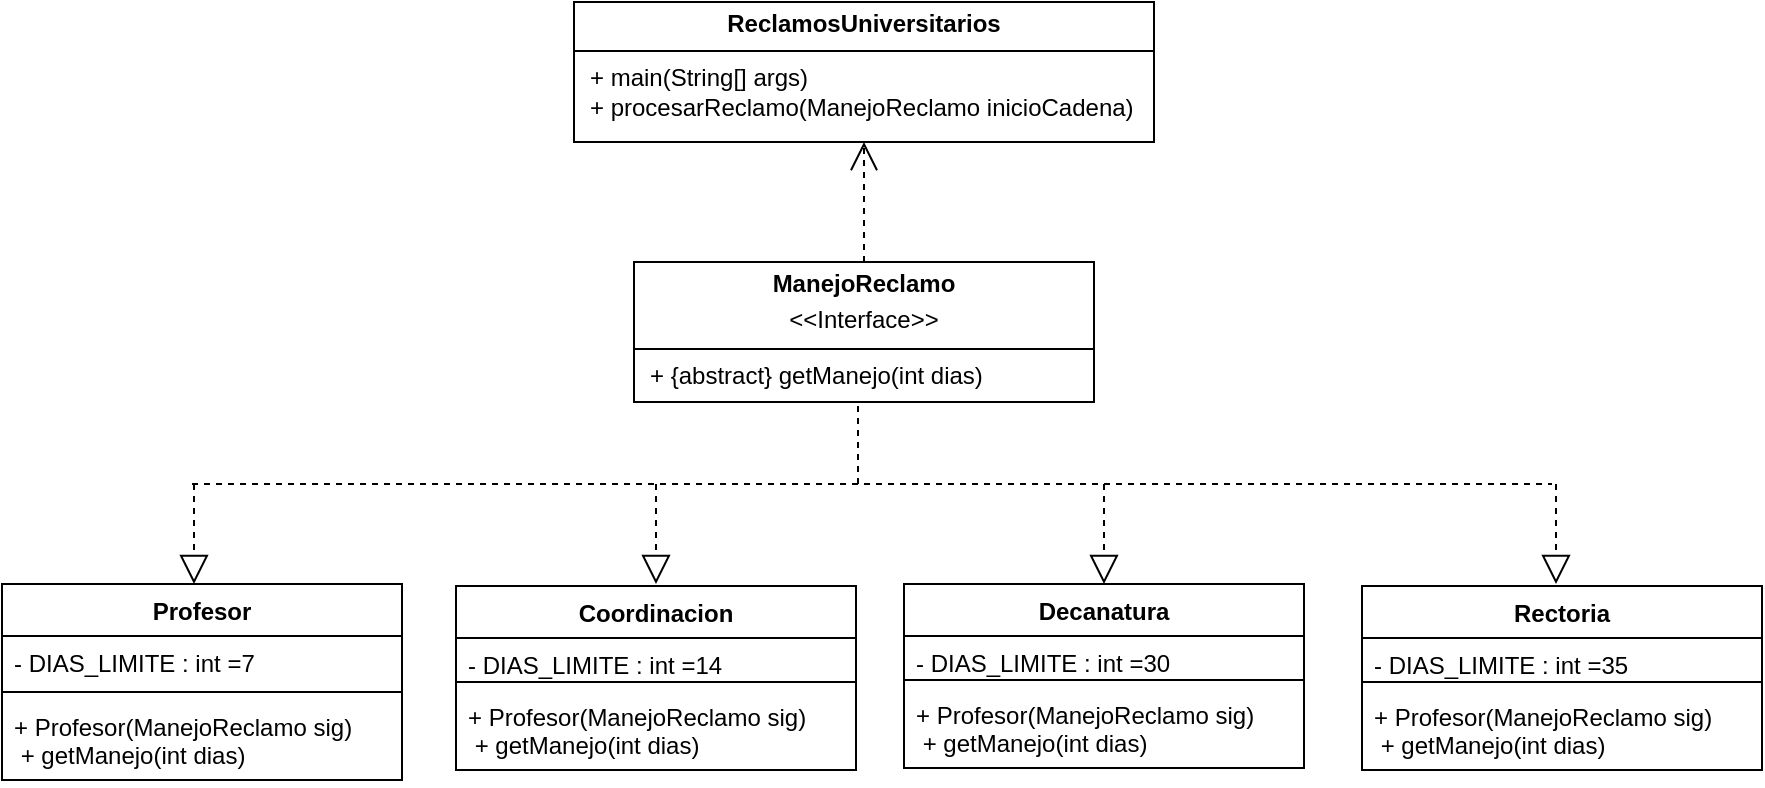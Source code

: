 <mxfile version="26.2.14">
  <diagram id="C5RBs43oDa-KdzZeNtuy" name="Page-1">
    <mxGraphModel dx="1416" dy="1781" grid="1" gridSize="10" guides="1" tooltips="1" connect="1" arrows="1" fold="1" page="1" pageScale="1" pageWidth="827" pageHeight="1169" math="0" shadow="0">
      <root>
        <mxCell id="WIyWlLk6GJQsqaUBKTNV-0" />
        <mxCell id="WIyWlLk6GJQsqaUBKTNV-1" parent="WIyWlLk6GJQsqaUBKTNV-0" />
        <mxCell id="6Z-fEolWgcH76Msf51tz-0" value="Profesor" style="swimlane;fontStyle=1;align=center;verticalAlign=top;childLayout=stackLayout;horizontal=1;startSize=26;horizontalStack=0;resizeParent=1;resizeParentMax=0;resizeLast=0;collapsible=1;marginBottom=0;whiteSpace=wrap;html=1;" vertex="1" parent="WIyWlLk6GJQsqaUBKTNV-1">
          <mxGeometry x="65" y="280" width="200" height="98" as="geometry" />
        </mxCell>
        <mxCell id="6Z-fEolWgcH76Msf51tz-1" value="- DIAS_LIMITE : int =7" style="text;strokeColor=none;fillColor=none;align=left;verticalAlign=top;spacingLeft=4;spacingRight=4;overflow=hidden;rotatable=0;points=[[0,0.5],[1,0.5]];portConstraint=eastwest;whiteSpace=wrap;html=1;" vertex="1" parent="6Z-fEolWgcH76Msf51tz-0">
          <mxGeometry y="26" width="200" height="24" as="geometry" />
        </mxCell>
        <mxCell id="6Z-fEolWgcH76Msf51tz-2" value="" style="line;strokeWidth=1;fillColor=none;align=left;verticalAlign=middle;spacingTop=-1;spacingLeft=3;spacingRight=3;rotatable=0;labelPosition=right;points=[];portConstraint=eastwest;strokeColor=inherit;" vertex="1" parent="6Z-fEolWgcH76Msf51tz-0">
          <mxGeometry y="50" width="200" height="8" as="geometry" />
        </mxCell>
        <mxCell id="6Z-fEolWgcH76Msf51tz-3" value="&lt;div&gt;+ Profesor(ManejoReclamo sig)&lt;/div&gt;&lt;div&gt;&amp;nbsp;+ getManejo(int dias)&lt;/div&gt;" style="text;strokeColor=none;fillColor=none;align=left;verticalAlign=top;spacingLeft=4;spacingRight=4;overflow=hidden;rotatable=0;points=[[0,0.5],[1,0.5]];portConstraint=eastwest;whiteSpace=wrap;html=1;" vertex="1" parent="6Z-fEolWgcH76Msf51tz-0">
          <mxGeometry y="58" width="200" height="40" as="geometry" />
        </mxCell>
        <mxCell id="6Z-fEolWgcH76Msf51tz-4" value="Coordinacion" style="swimlane;fontStyle=1;align=center;verticalAlign=top;childLayout=stackLayout;horizontal=1;startSize=26;horizontalStack=0;resizeParent=1;resizeParentMax=0;resizeLast=0;collapsible=1;marginBottom=0;whiteSpace=wrap;html=1;" vertex="1" parent="WIyWlLk6GJQsqaUBKTNV-1">
          <mxGeometry x="292" y="281" width="200" height="92" as="geometry" />
        </mxCell>
        <mxCell id="6Z-fEolWgcH76Msf51tz-5" value="- DIAS_LIMITE : int =14" style="text;strokeColor=none;fillColor=none;align=left;verticalAlign=top;spacingLeft=4;spacingRight=4;overflow=hidden;rotatable=0;points=[[0,0.5],[1,0.5]];portConstraint=eastwest;whiteSpace=wrap;html=1;" vertex="1" parent="6Z-fEolWgcH76Msf51tz-4">
          <mxGeometry y="26" width="200" height="18" as="geometry" />
        </mxCell>
        <mxCell id="6Z-fEolWgcH76Msf51tz-6" value="" style="line;strokeWidth=1;fillColor=none;align=left;verticalAlign=middle;spacingTop=-1;spacingLeft=3;spacingRight=3;rotatable=0;labelPosition=right;points=[];portConstraint=eastwest;strokeColor=inherit;" vertex="1" parent="6Z-fEolWgcH76Msf51tz-4">
          <mxGeometry y="44" width="200" height="8" as="geometry" />
        </mxCell>
        <mxCell id="6Z-fEolWgcH76Msf51tz-7" value="&lt;div&gt;+ Profesor(ManejoReclamo sig)&lt;/div&gt;&lt;div&gt;&amp;nbsp;+ getManejo(int dias)&lt;/div&gt;" style="text;strokeColor=none;fillColor=none;align=left;verticalAlign=top;spacingLeft=4;spacingRight=4;overflow=hidden;rotatable=0;points=[[0,0.5],[1,0.5]];portConstraint=eastwest;whiteSpace=wrap;html=1;" vertex="1" parent="6Z-fEolWgcH76Msf51tz-4">
          <mxGeometry y="52" width="200" height="40" as="geometry" />
        </mxCell>
        <mxCell id="6Z-fEolWgcH76Msf51tz-8" value="Decanatura" style="swimlane;fontStyle=1;align=center;verticalAlign=top;childLayout=stackLayout;horizontal=1;startSize=26;horizontalStack=0;resizeParent=1;resizeParentMax=0;resizeLast=0;collapsible=1;marginBottom=0;whiteSpace=wrap;html=1;" vertex="1" parent="WIyWlLk6GJQsqaUBKTNV-1">
          <mxGeometry x="516" y="280" width="200" height="92" as="geometry" />
        </mxCell>
        <mxCell id="6Z-fEolWgcH76Msf51tz-9" value="- DIAS_LIMITE : int =30" style="text;strokeColor=none;fillColor=none;align=left;verticalAlign=top;spacingLeft=4;spacingRight=4;overflow=hidden;rotatable=0;points=[[0,0.5],[1,0.5]];portConstraint=eastwest;whiteSpace=wrap;html=1;" vertex="1" parent="6Z-fEolWgcH76Msf51tz-8">
          <mxGeometry y="26" width="200" height="18" as="geometry" />
        </mxCell>
        <mxCell id="6Z-fEolWgcH76Msf51tz-10" value="" style="line;strokeWidth=1;fillColor=none;align=left;verticalAlign=middle;spacingTop=-1;spacingLeft=3;spacingRight=3;rotatable=0;labelPosition=right;points=[];portConstraint=eastwest;strokeColor=inherit;" vertex="1" parent="6Z-fEolWgcH76Msf51tz-8">
          <mxGeometry y="44" width="200" height="8" as="geometry" />
        </mxCell>
        <mxCell id="6Z-fEolWgcH76Msf51tz-11" value="&lt;div&gt;+ Profesor(ManejoReclamo sig)&lt;/div&gt;&lt;div&gt;&amp;nbsp;+ getManejo(int dias)&lt;/div&gt;" style="text;strokeColor=none;fillColor=none;align=left;verticalAlign=top;spacingLeft=4;spacingRight=4;overflow=hidden;rotatable=0;points=[[0,0.5],[1,0.5]];portConstraint=eastwest;whiteSpace=wrap;html=1;" vertex="1" parent="6Z-fEolWgcH76Msf51tz-8">
          <mxGeometry y="52" width="200" height="40" as="geometry" />
        </mxCell>
        <mxCell id="6Z-fEolWgcH76Msf51tz-12" value="Rectoria" style="swimlane;fontStyle=1;align=center;verticalAlign=top;childLayout=stackLayout;horizontal=1;startSize=26;horizontalStack=0;resizeParent=1;resizeParentMax=0;resizeLast=0;collapsible=1;marginBottom=0;whiteSpace=wrap;html=1;" vertex="1" parent="WIyWlLk6GJQsqaUBKTNV-1">
          <mxGeometry x="745" y="281" width="200" height="92" as="geometry" />
        </mxCell>
        <mxCell id="6Z-fEolWgcH76Msf51tz-13" value="- DIAS_LIMITE : int =35" style="text;strokeColor=none;fillColor=none;align=left;verticalAlign=top;spacingLeft=4;spacingRight=4;overflow=hidden;rotatable=0;points=[[0,0.5],[1,0.5]];portConstraint=eastwest;whiteSpace=wrap;html=1;" vertex="1" parent="6Z-fEolWgcH76Msf51tz-12">
          <mxGeometry y="26" width="200" height="18" as="geometry" />
        </mxCell>
        <mxCell id="6Z-fEolWgcH76Msf51tz-14" value="" style="line;strokeWidth=1;fillColor=none;align=left;verticalAlign=middle;spacingTop=-1;spacingLeft=3;spacingRight=3;rotatable=0;labelPosition=right;points=[];portConstraint=eastwest;strokeColor=inherit;" vertex="1" parent="6Z-fEolWgcH76Msf51tz-12">
          <mxGeometry y="44" width="200" height="8" as="geometry" />
        </mxCell>
        <mxCell id="6Z-fEolWgcH76Msf51tz-15" value="&lt;div&gt;+ Profesor(ManejoReclamo sig)&lt;/div&gt;&lt;div&gt;&amp;nbsp;+ getManejo(int dias)&lt;/div&gt;" style="text;strokeColor=none;fillColor=none;align=left;verticalAlign=top;spacingLeft=4;spacingRight=4;overflow=hidden;rotatable=0;points=[[0,0.5],[1,0.5]];portConstraint=eastwest;whiteSpace=wrap;html=1;" vertex="1" parent="6Z-fEolWgcH76Msf51tz-12">
          <mxGeometry y="52" width="200" height="40" as="geometry" />
        </mxCell>
        <mxCell id="6Z-fEolWgcH76Msf51tz-20" value="&lt;p style=&quot;margin: 4px 0px 0px; text-align: center;&quot;&gt;&lt;b&gt;ManejoReclamo&lt;/b&gt;&lt;/p&gt;&lt;p style=&quot;margin: 4px 0px 0px; text-align: center;&quot;&gt;&amp;lt;&amp;lt;Interface&amp;gt;&amp;gt;&lt;/p&gt;&lt;hr size=&quot;1&quot; style=&quot;border-style:solid;&quot;&gt;&lt;p style=&quot;margin:0px;margin-left:8px;&quot;&gt;+ {abstract} getManejo(int dias)&lt;/p&gt;" style="verticalAlign=top;align=left;overflow=fill;html=1;whiteSpace=wrap;" vertex="1" parent="WIyWlLk6GJQsqaUBKTNV-1">
          <mxGeometry x="381" y="119" width="230" height="70" as="geometry" />
        </mxCell>
        <mxCell id="6Z-fEolWgcH76Msf51tz-21" value="&lt;p style=&quot;margin: 4px 0px 0px; text-align: center;&quot;&gt;&lt;b&gt;ReclamosUniversitarios&lt;/b&gt;&lt;/p&gt;&lt;hr size=&quot;1&quot; style=&quot;border-style:solid;&quot;&gt;&lt;p style=&quot;margin:0px;margin-left:8px;&quot;&gt;+ main(String[] args)&lt;/p&gt;&lt;p style=&quot;margin:0px;margin-left:8px;&quot;&gt;&lt;span style=&quot;background-color: transparent; color: light-dark(rgb(0, 0, 0), rgb(255, 255, 255));&quot;&gt;+ procesarReclamo(ManejoReclamo inicioCadena)&lt;/span&gt;&lt;/p&gt;" style="verticalAlign=top;align=left;overflow=fill;html=1;whiteSpace=wrap;" vertex="1" parent="WIyWlLk6GJQsqaUBKTNV-1">
          <mxGeometry x="351" y="-11" width="290" height="70" as="geometry" />
        </mxCell>
        <mxCell id="6Z-fEolWgcH76Msf51tz-23" value="" style="endArrow=open;endSize=12;dashed=1;html=1;rounded=0;exitX=0.5;exitY=0;exitDx=0;exitDy=0;" edge="1" parent="WIyWlLk6GJQsqaUBKTNV-1" source="6Z-fEolWgcH76Msf51tz-20" target="6Z-fEolWgcH76Msf51tz-21">
          <mxGeometry width="160" relative="1" as="geometry">
            <mxPoint x="531" y="259" as="sourcePoint" />
            <mxPoint x="691" y="89" as="targetPoint" />
          </mxGeometry>
        </mxCell>
        <mxCell id="6Z-fEolWgcH76Msf51tz-24" value="" style="endArrow=block;dashed=1;endFill=0;endSize=12;html=1;rounded=0;" edge="1" parent="WIyWlLk6GJQsqaUBKTNV-1" target="6Z-fEolWgcH76Msf51tz-8">
          <mxGeometry width="160" relative="1" as="geometry">
            <mxPoint x="616" y="230" as="sourcePoint" />
            <mxPoint x="750" y="260" as="targetPoint" />
            <Array as="points">
              <mxPoint x="616" y="280" />
            </Array>
          </mxGeometry>
        </mxCell>
        <mxCell id="6Z-fEolWgcH76Msf51tz-25" value="" style="endArrow=block;dashed=1;endFill=0;endSize=12;html=1;rounded=0;" edge="1" parent="WIyWlLk6GJQsqaUBKTNV-1">
          <mxGeometry width="160" relative="1" as="geometry">
            <mxPoint x="842" y="230" as="sourcePoint" />
            <mxPoint x="842" y="280" as="targetPoint" />
            <Array as="points">
              <mxPoint x="842" y="280" />
            </Array>
          </mxGeometry>
        </mxCell>
        <mxCell id="6Z-fEolWgcH76Msf51tz-26" value="" style="endArrow=block;dashed=1;endFill=0;endSize=12;html=1;rounded=0;" edge="1" parent="WIyWlLk6GJQsqaUBKTNV-1">
          <mxGeometry width="160" relative="1" as="geometry">
            <mxPoint x="392" y="230" as="sourcePoint" />
            <mxPoint x="392" y="280" as="targetPoint" />
            <Array as="points">
              <mxPoint x="392" y="280" />
            </Array>
          </mxGeometry>
        </mxCell>
        <mxCell id="6Z-fEolWgcH76Msf51tz-27" value="" style="endArrow=block;dashed=1;endFill=0;endSize=12;html=1;rounded=0;" edge="1" parent="WIyWlLk6GJQsqaUBKTNV-1">
          <mxGeometry width="160" relative="1" as="geometry">
            <mxPoint x="161" y="230" as="sourcePoint" />
            <mxPoint x="161" y="280" as="targetPoint" />
            <Array as="points">
              <mxPoint x="161" y="280" />
            </Array>
          </mxGeometry>
        </mxCell>
        <mxCell id="6Z-fEolWgcH76Msf51tz-28" value="" style="endArrow=none;dashed=1;html=1;rounded=0;" edge="1" parent="WIyWlLk6GJQsqaUBKTNV-1">
          <mxGeometry width="50" height="50" relative="1" as="geometry">
            <mxPoint x="160" y="230" as="sourcePoint" />
            <mxPoint x="840" y="230" as="targetPoint" />
          </mxGeometry>
        </mxCell>
        <mxCell id="6Z-fEolWgcH76Msf51tz-30" value="" style="endArrow=none;dashed=1;html=1;rounded=0;" edge="1" parent="WIyWlLk6GJQsqaUBKTNV-1">
          <mxGeometry width="50" height="50" relative="1" as="geometry">
            <mxPoint x="493" y="230" as="sourcePoint" />
            <mxPoint x="493" y="190" as="targetPoint" />
          </mxGeometry>
        </mxCell>
      </root>
    </mxGraphModel>
  </diagram>
</mxfile>
